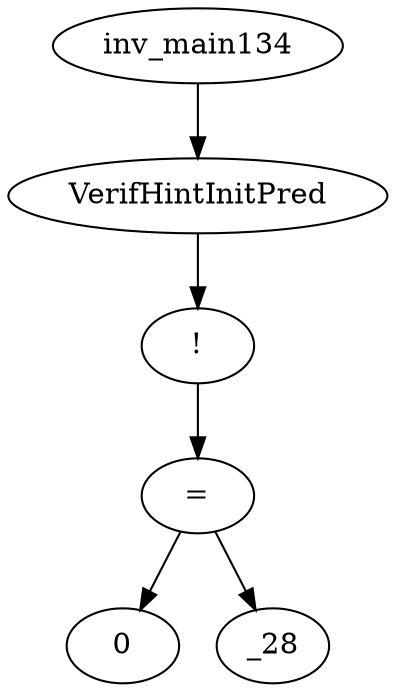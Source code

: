 digraph dag {
0 [label="inv_main134"];
1 [label="VerifHintInitPred"];
2 [label="!"];
3 [label="="];
4 [label="0"];
5 [label="_28"];
0->1
1->2
2->3
3->5
3 -> 4
}
